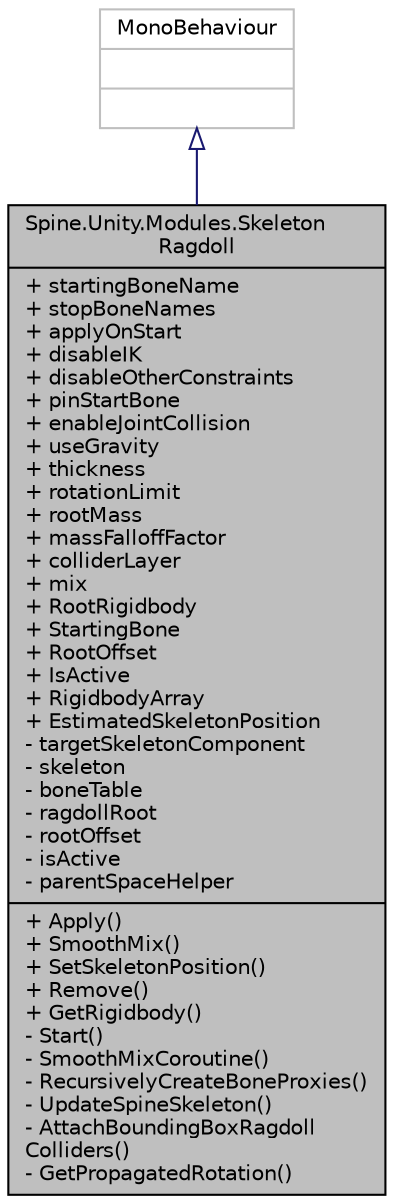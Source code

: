 digraph "Spine.Unity.Modules.SkeletonRagdoll"
{
 // LATEX_PDF_SIZE
  edge [fontname="Helvetica",fontsize="10",labelfontname="Helvetica",labelfontsize="10"];
  node [fontname="Helvetica",fontsize="10",shape=record];
  Node1 [label="{Spine.Unity.Modules.Skeleton\lRagdoll\n|+ startingBoneName\l+ stopBoneNames\l+ applyOnStart\l+ disableIK\l+ disableOtherConstraints\l+ pinStartBone\l+ enableJointCollision\l+ useGravity\l+ thickness\l+ rotationLimit\l+ rootMass\l+ massFalloffFactor\l+ colliderLayer\l+ mix\l+ RootRigidbody\l+ StartingBone\l+ RootOffset\l+ IsActive\l+ RigidbodyArray\l+ EstimatedSkeletonPosition\l- targetSkeletonComponent\l- skeleton\l- boneTable\l- ragdollRoot\l- rootOffset\l- isActive\l- parentSpaceHelper\l|+ Apply()\l+ SmoothMix()\l+ SetSkeletonPosition()\l+ Remove()\l+ GetRigidbody()\l- Start()\l- SmoothMixCoroutine()\l- RecursivelyCreateBoneProxies()\l- UpdateSpineSkeleton()\l- AttachBoundingBoxRagdoll\lColliders()\l- GetPropagatedRotation()\l}",height=0.2,width=0.4,color="black", fillcolor="grey75", style="filled", fontcolor="black",tooltip=" "];
  Node2 -> Node1 [dir="back",color="midnightblue",fontsize="10",style="solid",arrowtail="onormal",fontname="Helvetica"];
  Node2 [label="{MonoBehaviour\n||}",height=0.2,width=0.4,color="grey75", fillcolor="white", style="filled",tooltip=" "];
}
